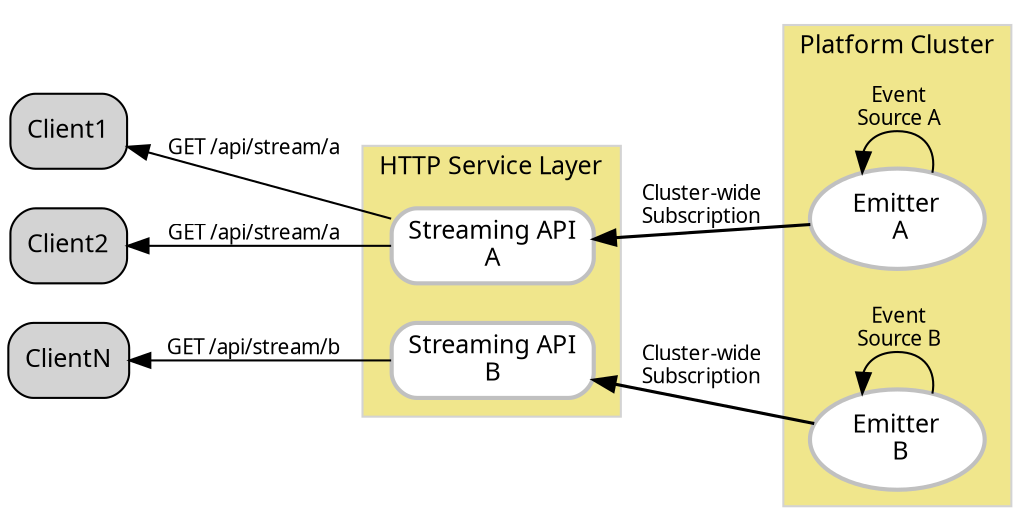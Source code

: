 digraph WorkRunner {
      graph [ dpi = 300 ]; 
      rankdir=RL;

     node [fontsize=12  fontname=SEOptimistLight labelfontname=SEOptimistLight shape=Mrecord penwidth=1.0 style=filled fillcolor=lightgrey];
     edge [fontsize=10  fontname=SEOptimistLight labelfontname=SEOptimistLight penwidth=1.0 ];

     Client1;
     Client2;
     ClientN;

     node [fontsize=12  fontname=SEOptimist labelfontname=SEOptimist penwidth=2.0 color=gray style=filled fillcolor=white shape=Mrecord];
     edge [fontsize=10  fontname=SEOptimist labelfontname=SEOptimist penwidth=2.0 ];
     graph [style="rounded, filled" color=darkgray fillcolor=khaki shape=Mrecord fontsize=12 fontname=SEOptimist labelfontname=SEOptimist labelloc="t" label="" splines=true overlap=false ];


     "Streaming API\nA" -> Client1 [label="GET /api/stream/a" fontsize=10  fontname=SEOptimistLight labelfontname=SEOptimistLight penwidth=1.0];

     "Streaming API\nA" -> Client2 [label="GET /api/stream/a" fontsize=10  fontname=SEOptimistLight labelfontname=SEOptimistLight penwidth=1.0];

     "Streaming API\nB" -> ClientN [label="GET /api/stream/b" fontsize=10  fontname=SEOptimistLight labelfontname=SEOptimistLight penwidth=1.0];

     subgraph cluster0 {
        node [style=filled,color=gray,fillcolor=white,shape=ellipse];
        style=filled;
        color=lightgrey;
        "Streaming API\nA";
        "Streaming API\nB";
        label = "HTTP Service Layer";
     };

     subgraph cluster1 {
        node [style=filled,color=gray,fillcolor=white,shape=ellipse];
        style=filled;
        color=lightgrey;
        "Emitter\n A" -> "Emitter\n A" [label="  Event \n Source A" penwidth=1.0 ];
        "Emitter\n B" -> "Emitter\n B" [label="  Event \n Source B" penwidth=1.0 ];
        label = "Platform Cluster";
     };

     "Emitter\n A" -> "Streaming API\nA" [label="Cluster-wide\nSubscription" fontsize=10  fontname=SEOptimistLight labelfontname=SEOptimistLight penwidth=1.5];
     "Emitter\n B" -> "Streaming API\nB" [label="Cluster-wide\nSubscription" fontsize=10  fontname=SEOptimistLight labelfontname=SEOptimistLight penwidth=1.5];
     ratio = auto;
     bgcolor="transparent";


     node [fontsize=12  fontname=SEOptimistLight labelfontname=SEOptimistLight shape=Mrecord penwidth=1.0 style=filled fillcolor=lightgrey];
     edge [fontsize=10  fontname=SEOptimistLight labelfontname=SEOptimistLight penwidth=1.0 ];

     /*"Streaming API\nA" -> "WorkDriver:doA"  [dir="both"];
     "WorkDriver:doA" -> "WorkDriver:doA" [label=" External API A"];
     StateB -> "WorkDriver:doB" [dir="both"];
     "WorkDriver:doB" -> "WorkDriver:doB" [label=" External API B"];*/
 }
